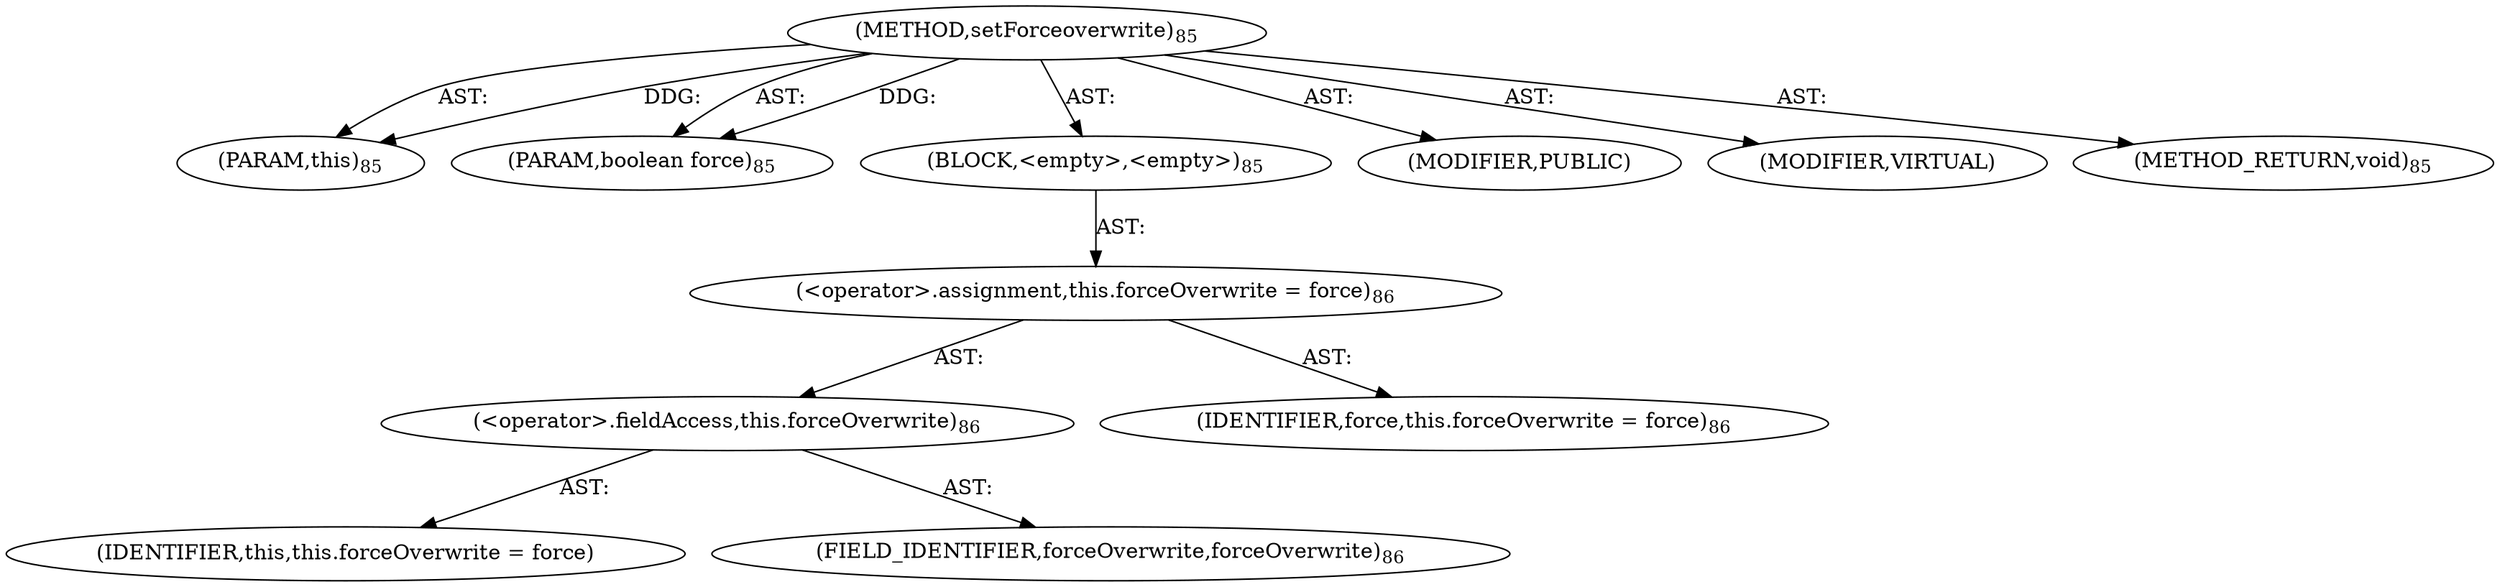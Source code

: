 digraph "setForceoverwrite" {  
"111669149697" [label = <(METHOD,setForceoverwrite)<SUB>85</SUB>> ]
"115964116995" [label = <(PARAM,this)<SUB>85</SUB>> ]
"115964116996" [label = <(PARAM,boolean force)<SUB>85</SUB>> ]
"25769803777" [label = <(BLOCK,&lt;empty&gt;,&lt;empty&gt;)<SUB>85</SUB>> ]
"30064771074" [label = <(&lt;operator&gt;.assignment,this.forceOverwrite = force)<SUB>86</SUB>> ]
"30064771075" [label = <(&lt;operator&gt;.fieldAccess,this.forceOverwrite)<SUB>86</SUB>> ]
"68719476744" [label = <(IDENTIFIER,this,this.forceOverwrite = force)> ]
"55834574849" [label = <(FIELD_IDENTIFIER,forceOverwrite,forceOverwrite)<SUB>86</SUB>> ]
"68719476745" [label = <(IDENTIFIER,force,this.forceOverwrite = force)<SUB>86</SUB>> ]
"133143986182" [label = <(MODIFIER,PUBLIC)> ]
"133143986183" [label = <(MODIFIER,VIRTUAL)> ]
"128849018881" [label = <(METHOD_RETURN,void)<SUB>85</SUB>> ]
  "111669149697" -> "115964116995"  [ label = "AST: "] 
  "111669149697" -> "115964116996"  [ label = "AST: "] 
  "111669149697" -> "25769803777"  [ label = "AST: "] 
  "111669149697" -> "133143986182"  [ label = "AST: "] 
  "111669149697" -> "133143986183"  [ label = "AST: "] 
  "111669149697" -> "128849018881"  [ label = "AST: "] 
  "25769803777" -> "30064771074"  [ label = "AST: "] 
  "30064771074" -> "30064771075"  [ label = "AST: "] 
  "30064771074" -> "68719476745"  [ label = "AST: "] 
  "30064771075" -> "68719476744"  [ label = "AST: "] 
  "30064771075" -> "55834574849"  [ label = "AST: "] 
  "111669149697" -> "115964116995"  [ label = "DDG: "] 
  "111669149697" -> "115964116996"  [ label = "DDG: "] 
}
